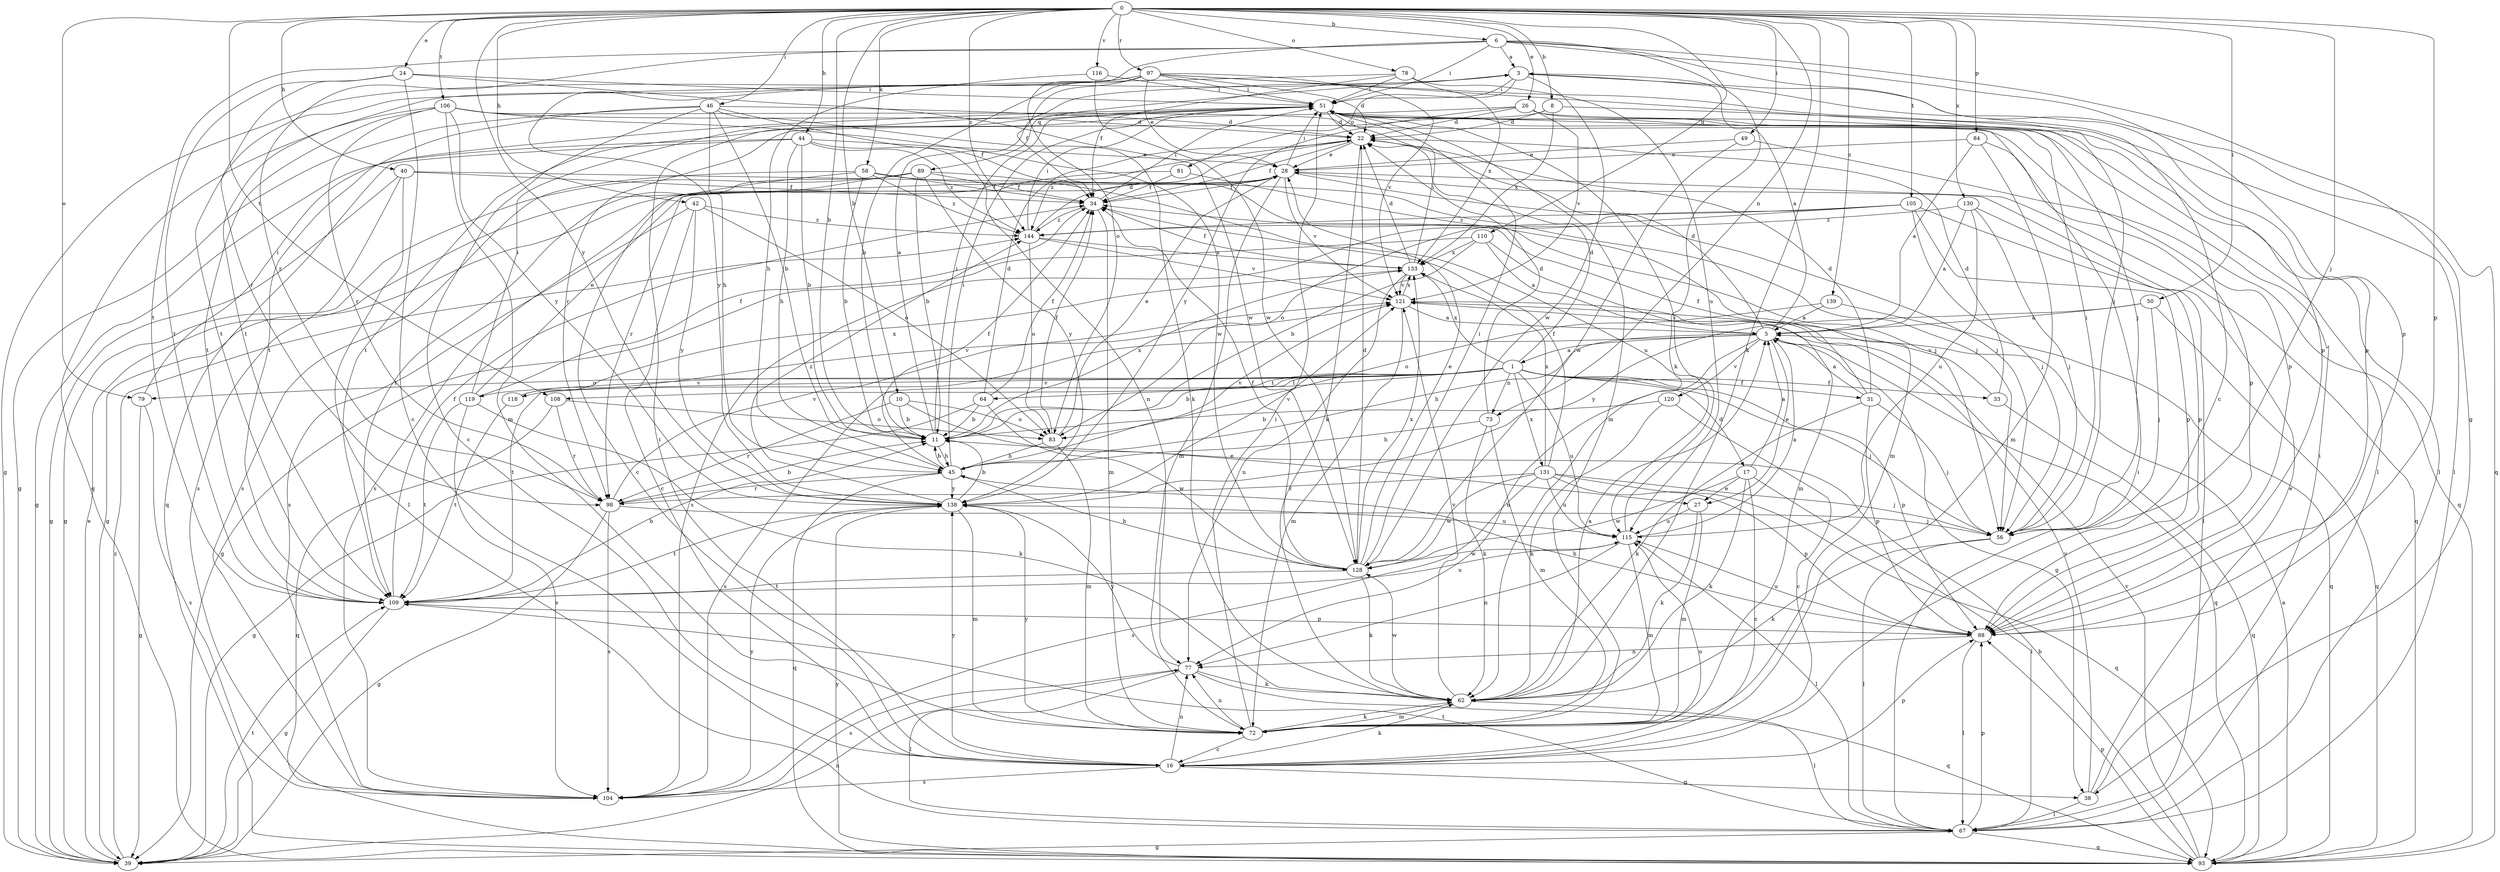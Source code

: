 strict digraph  {
0;
1;
3;
5;
6;
8;
10;
11;
16;
17;
22;
24;
26;
27;
28;
31;
33;
34;
38;
39;
40;
42;
44;
45;
46;
49;
50;
51;
56;
58;
62;
64;
67;
72;
73;
77;
78;
79;
81;
83;
84;
88;
89;
93;
97;
98;
104;
105;
106;
108;
109;
110;
115;
116;
118;
119;
120;
121;
128;
130;
131;
133;
138;
139;
144;
0 -> 6  [label=b];
0 -> 8  [label=b];
0 -> 10  [label=b];
0 -> 11  [label=b];
0 -> 24  [label=e];
0 -> 26  [label=e];
0 -> 40  [label=h];
0 -> 42  [label=h];
0 -> 44  [label=h];
0 -> 46  [label=i];
0 -> 49  [label=i];
0 -> 50  [label=i];
0 -> 56  [label=j];
0 -> 58  [label=k];
0 -> 62  [label=k];
0 -> 73  [label=n];
0 -> 78  [label=o];
0 -> 79  [label=o];
0 -> 84  [label=p];
0 -> 88  [label=p];
0 -> 97  [label=r];
0 -> 105  [label=t];
0 -> 106  [label=t];
0 -> 108  [label=t];
0 -> 110  [label=u];
0 -> 116  [label=v];
0 -> 130  [label=x];
0 -> 138  [label=y];
0 -> 139  [label=z];
0 -> 144  [label=z];
1 -> 11  [label=b];
1 -> 17  [label=d];
1 -> 22  [label=d];
1 -> 31  [label=f];
1 -> 33  [label=f];
1 -> 56  [label=j];
1 -> 64  [label=l];
1 -> 73  [label=n];
1 -> 79  [label=o];
1 -> 88  [label=p];
1 -> 104  [label=s];
1 -> 108  [label=t];
1 -> 115  [label=u];
1 -> 118  [label=v];
1 -> 119  [label=v];
1 -> 131  [label=x];
1 -> 133  [label=x];
3 -> 51  [label=i];
3 -> 81  [label=o];
3 -> 88  [label=p];
3 -> 89  [label=q];
3 -> 93  [label=q];
3 -> 109  [label=t];
3 -> 128  [label=w];
5 -> 1  [label=a];
5 -> 3  [label=a];
5 -> 22  [label=d];
5 -> 27  [label=e];
5 -> 38  [label=g];
5 -> 45  [label=h];
5 -> 77  [label=n];
5 -> 93  [label=q];
5 -> 109  [label=t];
5 -> 120  [label=v];
6 -> 3  [label=a];
6 -> 16  [label=c];
6 -> 38  [label=g];
6 -> 51  [label=i];
6 -> 62  [label=k];
6 -> 83  [label=o];
6 -> 88  [label=p];
6 -> 98  [label=r];
6 -> 109  [label=t];
8 -> 22  [label=d];
8 -> 67  [label=l];
8 -> 98  [label=r];
8 -> 133  [label=x];
10 -> 11  [label=b];
10 -> 27  [label=e];
10 -> 83  [label=o];
10 -> 98  [label=r];
11 -> 3  [label=a];
11 -> 45  [label=h];
11 -> 51  [label=i];
11 -> 133  [label=x];
16 -> 38  [label=g];
16 -> 51  [label=i];
16 -> 62  [label=k];
16 -> 77  [label=n];
16 -> 88  [label=p];
16 -> 104  [label=s];
16 -> 115  [label=u];
16 -> 138  [label=y];
17 -> 5  [label=a];
17 -> 16  [label=c];
17 -> 27  [label=e];
17 -> 62  [label=k];
17 -> 67  [label=l];
17 -> 128  [label=w];
22 -> 28  [label=e];
22 -> 34  [label=f];
22 -> 62  [label=k];
22 -> 144  [label=z];
24 -> 16  [label=c];
24 -> 51  [label=i];
24 -> 98  [label=r];
24 -> 109  [label=t];
24 -> 128  [label=w];
26 -> 22  [label=d];
26 -> 56  [label=j];
26 -> 67  [label=l];
26 -> 109  [label=t];
26 -> 121  [label=v];
26 -> 138  [label=y];
27 -> 62  [label=k];
27 -> 72  [label=m];
27 -> 115  [label=u];
28 -> 34  [label=f];
28 -> 39  [label=g];
28 -> 51  [label=i];
28 -> 56  [label=j];
28 -> 72  [label=m];
28 -> 93  [label=q];
28 -> 121  [label=v];
31 -> 5  [label=a];
31 -> 22  [label=d];
31 -> 34  [label=f];
31 -> 56  [label=j];
31 -> 62  [label=k];
31 -> 88  [label=p];
33 -> 22  [label=d];
33 -> 93  [label=q];
33 -> 121  [label=v];
34 -> 51  [label=i];
34 -> 72  [label=m];
34 -> 144  [label=z];
38 -> 28  [label=e];
38 -> 51  [label=i];
38 -> 67  [label=l];
38 -> 121  [label=v];
39 -> 28  [label=e];
39 -> 77  [label=n];
39 -> 109  [label=t];
39 -> 144  [label=z];
40 -> 34  [label=f];
40 -> 39  [label=g];
40 -> 56  [label=j];
40 -> 67  [label=l];
40 -> 104  [label=s];
42 -> 16  [label=c];
42 -> 83  [label=o];
42 -> 104  [label=s];
42 -> 138  [label=y];
42 -> 144  [label=z];
44 -> 11  [label=b];
44 -> 28  [label=e];
44 -> 39  [label=g];
44 -> 45  [label=h];
44 -> 77  [label=n];
44 -> 93  [label=q];
44 -> 144  [label=z];
45 -> 11  [label=b];
45 -> 34  [label=f];
45 -> 51  [label=i];
45 -> 93  [label=q];
45 -> 98  [label=r];
45 -> 121  [label=v];
45 -> 138  [label=y];
46 -> 11  [label=b];
46 -> 16  [label=c];
46 -> 22  [label=d];
46 -> 34  [label=f];
46 -> 39  [label=g];
46 -> 45  [label=h];
46 -> 62  [label=k];
46 -> 109  [label=t];
49 -> 28  [label=e];
49 -> 93  [label=q];
49 -> 128  [label=w];
50 -> 5  [label=a];
50 -> 56  [label=j];
50 -> 93  [label=q];
50 -> 138  [label=y];
51 -> 22  [label=d];
51 -> 67  [label=l];
51 -> 72  [label=m];
56 -> 51  [label=i];
56 -> 62  [label=k];
56 -> 67  [label=l];
58 -> 11  [label=b];
58 -> 16  [label=c];
58 -> 34  [label=f];
58 -> 56  [label=j];
58 -> 104  [label=s];
58 -> 144  [label=z];
62 -> 5  [label=a];
62 -> 67  [label=l];
62 -> 72  [label=m];
62 -> 121  [label=v];
62 -> 128  [label=w];
64 -> 11  [label=b];
64 -> 22  [label=d];
64 -> 34  [label=f];
64 -> 39  [label=g];
64 -> 128  [label=w];
67 -> 39  [label=g];
67 -> 51  [label=i];
67 -> 88  [label=p];
67 -> 93  [label=q];
67 -> 109  [label=t];
72 -> 16  [label=c];
72 -> 51  [label=i];
72 -> 62  [label=k];
72 -> 77  [label=n];
72 -> 138  [label=y];
73 -> 22  [label=d];
73 -> 45  [label=h];
73 -> 62  [label=k];
73 -> 72  [label=m];
77 -> 62  [label=k];
77 -> 67  [label=l];
77 -> 93  [label=q];
77 -> 104  [label=s];
77 -> 138  [label=y];
78 -> 34  [label=f];
78 -> 51  [label=i];
78 -> 109  [label=t];
78 -> 115  [label=u];
78 -> 133  [label=x];
79 -> 39  [label=g];
79 -> 51  [label=i];
79 -> 104  [label=s];
81 -> 34  [label=f];
81 -> 72  [label=m];
81 -> 98  [label=r];
83 -> 28  [label=e];
83 -> 34  [label=f];
83 -> 45  [label=h];
83 -> 72  [label=m];
84 -> 5  [label=a];
84 -> 28  [label=e];
84 -> 72  [label=m];
84 -> 88  [label=p];
88 -> 45  [label=h];
88 -> 67  [label=l];
88 -> 77  [label=n];
88 -> 115  [label=u];
89 -> 11  [label=b];
89 -> 34  [label=f];
89 -> 39  [label=g];
89 -> 104  [label=s];
89 -> 109  [label=t];
89 -> 115  [label=u];
89 -> 138  [label=y];
93 -> 5  [label=a];
93 -> 11  [label=b];
93 -> 88  [label=p];
93 -> 121  [label=v];
93 -> 138  [label=y];
97 -> 11  [label=b];
97 -> 22  [label=d];
97 -> 28  [label=e];
97 -> 34  [label=f];
97 -> 39  [label=g];
97 -> 51  [label=i];
97 -> 56  [label=j];
97 -> 88  [label=p];
97 -> 121  [label=v];
97 -> 138  [label=y];
98 -> 11  [label=b];
98 -> 39  [label=g];
98 -> 56  [label=j];
98 -> 104  [label=s];
98 -> 121  [label=v];
104 -> 138  [label=y];
105 -> 56  [label=j];
105 -> 67  [label=l];
105 -> 83  [label=o];
105 -> 88  [label=p];
105 -> 104  [label=s];
105 -> 144  [label=z];
106 -> 22  [label=d];
106 -> 72  [label=m];
106 -> 88  [label=p];
106 -> 93  [label=q];
106 -> 98  [label=r];
106 -> 109  [label=t];
106 -> 128  [label=w];
106 -> 138  [label=y];
108 -> 83  [label=o];
108 -> 93  [label=q];
108 -> 98  [label=r];
109 -> 11  [label=b];
109 -> 34  [label=f];
109 -> 39  [label=g];
109 -> 88  [label=p];
109 -> 115  [label=u];
110 -> 5  [label=a];
110 -> 11  [label=b];
110 -> 39  [label=g];
110 -> 72  [label=m];
110 -> 133  [label=x];
115 -> 5  [label=a];
115 -> 51  [label=i];
115 -> 67  [label=l];
115 -> 72  [label=m];
115 -> 77  [label=n];
115 -> 128  [label=w];
116 -> 45  [label=h];
116 -> 51  [label=i];
116 -> 128  [label=w];
118 -> 109  [label=t];
118 -> 121  [label=v];
118 -> 133  [label=x];
119 -> 28  [label=e];
119 -> 34  [label=f];
119 -> 51  [label=i];
119 -> 62  [label=k];
119 -> 104  [label=s];
119 -> 109  [label=t];
120 -> 11  [label=b];
120 -> 16  [label=c];
120 -> 62  [label=k];
121 -> 5  [label=a];
121 -> 72  [label=m];
121 -> 133  [label=x];
128 -> 22  [label=d];
128 -> 28  [label=e];
128 -> 34  [label=f];
128 -> 45  [label=h];
128 -> 51  [label=i];
128 -> 62  [label=k];
128 -> 109  [label=t];
128 -> 133  [label=x];
130 -> 5  [label=a];
130 -> 56  [label=j];
130 -> 88  [label=p];
130 -> 115  [label=u];
130 -> 144  [label=z];
131 -> 34  [label=f];
131 -> 56  [label=j];
131 -> 88  [label=p];
131 -> 93  [label=q];
131 -> 98  [label=r];
131 -> 104  [label=s];
131 -> 115  [label=u];
131 -> 128  [label=w];
131 -> 133  [label=x];
133 -> 22  [label=d];
133 -> 34  [label=f];
133 -> 51  [label=i];
133 -> 77  [label=n];
133 -> 121  [label=v];
138 -> 11  [label=b];
138 -> 72  [label=m];
138 -> 109  [label=t];
138 -> 115  [label=u];
138 -> 121  [label=v];
138 -> 144  [label=z];
139 -> 5  [label=a];
139 -> 83  [label=o];
139 -> 93  [label=q];
144 -> 22  [label=d];
144 -> 51  [label=i];
144 -> 83  [label=o];
144 -> 121  [label=v];
144 -> 133  [label=x];
}
